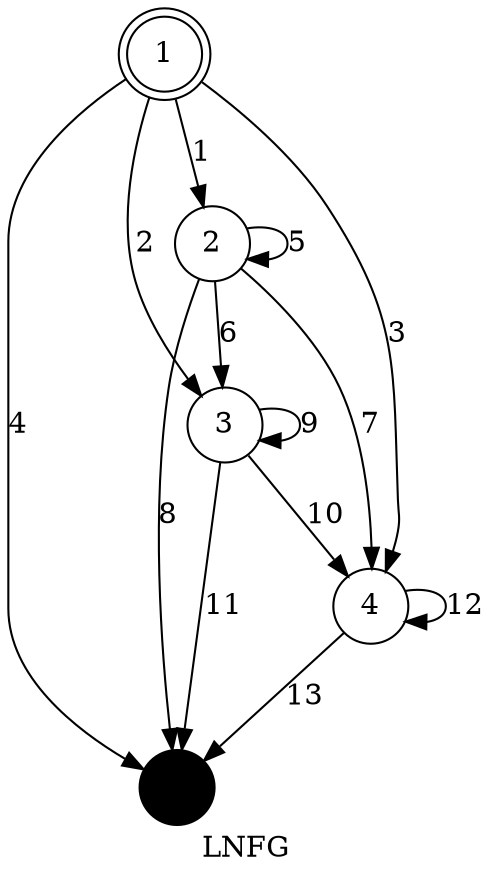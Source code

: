 digraph G{
 label="LNFG";
color=lightgrey;
style=filled;
 node  [shape = circle];
1[shape = doublecircle];
1->2[label = "1"];
1[shape = doublecircle];
1->3[label = "2"];
1[shape = doublecircle];
1->4[label = "3"];
1[shape = doublecircle];
5[color= black ,style = filled];
1->5[label = "4"];
2->2[label = "5"];
2->3[label = "6"];
2->4[label = "7"];
5[color= black ,style = filled];
2->5[label = "8"];
3->3[label = "9"];
3->4[label = "10"];
5[color= black ,style = filled];
3->5[label = "11"];
4->4[label = "12"];
5[color= black ,style = filled];
4->5[label = "13"];
}